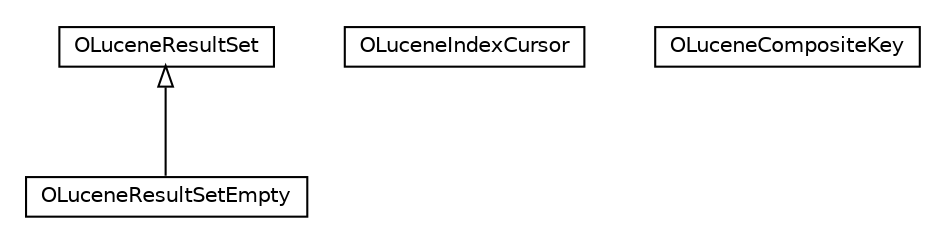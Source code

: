 #!/usr/local/bin/dot
#
# Class diagram 
# Generated by UMLGraph version R5_6-24-gf6e263 (http://www.umlgraph.org/)
#

digraph G {
	edge [fontname="Helvetica",fontsize=10,labelfontname="Helvetica",labelfontsize=10];
	node [fontname="Helvetica",fontsize=10,shape=plaintext];
	nodesep=0.25;
	ranksep=0.5;
	// com.orientechnologies.lucene.collections.OLuceneResultSetEmpty
	c714281 [label=<<table title="com.orientechnologies.lucene.collections.OLuceneResultSetEmpty" border="0" cellborder="1" cellspacing="0" cellpadding="2" port="p" href="./OLuceneResultSetEmpty.html">
		<tr><td><table border="0" cellspacing="0" cellpadding="1">
<tr><td align="center" balign="center"> OLuceneResultSetEmpty </td></tr>
		</table></td></tr>
		</table>>, URL="./OLuceneResultSetEmpty.html", fontname="Helvetica", fontcolor="black", fontsize=10.0];
	// com.orientechnologies.lucene.collections.OLuceneIndexCursor
	c714282 [label=<<table title="com.orientechnologies.lucene.collections.OLuceneIndexCursor" border="0" cellborder="1" cellspacing="0" cellpadding="2" port="p" href="./OLuceneIndexCursor.html">
		<tr><td><table border="0" cellspacing="0" cellpadding="1">
<tr><td align="center" balign="center"> OLuceneIndexCursor </td></tr>
		</table></td></tr>
		</table>>, URL="./OLuceneIndexCursor.html", fontname="Helvetica", fontcolor="black", fontsize=10.0];
	// com.orientechnologies.lucene.collections.OLuceneResultSet
	c714283 [label=<<table title="com.orientechnologies.lucene.collections.OLuceneResultSet" border="0" cellborder="1" cellspacing="0" cellpadding="2" port="p" href="./OLuceneResultSet.html">
		<tr><td><table border="0" cellspacing="0" cellpadding="1">
<tr><td align="center" balign="center"> OLuceneResultSet </td></tr>
		</table></td></tr>
		</table>>, URL="./OLuceneResultSet.html", fontname="Helvetica", fontcolor="black", fontsize=10.0];
	// com.orientechnologies.lucene.collections.OLuceneCompositeKey
	c714284 [label=<<table title="com.orientechnologies.lucene.collections.OLuceneCompositeKey" border="0" cellborder="1" cellspacing="0" cellpadding="2" port="p" href="./OLuceneCompositeKey.html">
		<tr><td><table border="0" cellspacing="0" cellpadding="1">
<tr><td align="center" balign="center"> OLuceneCompositeKey </td></tr>
		</table></td></tr>
		</table>>, URL="./OLuceneCompositeKey.html", fontname="Helvetica", fontcolor="black", fontsize=10.0];
	//com.orientechnologies.lucene.collections.OLuceneResultSetEmpty extends com.orientechnologies.lucene.collections.OLuceneResultSet
	c714283:p -> c714281:p [dir=back,arrowtail=empty];
}

